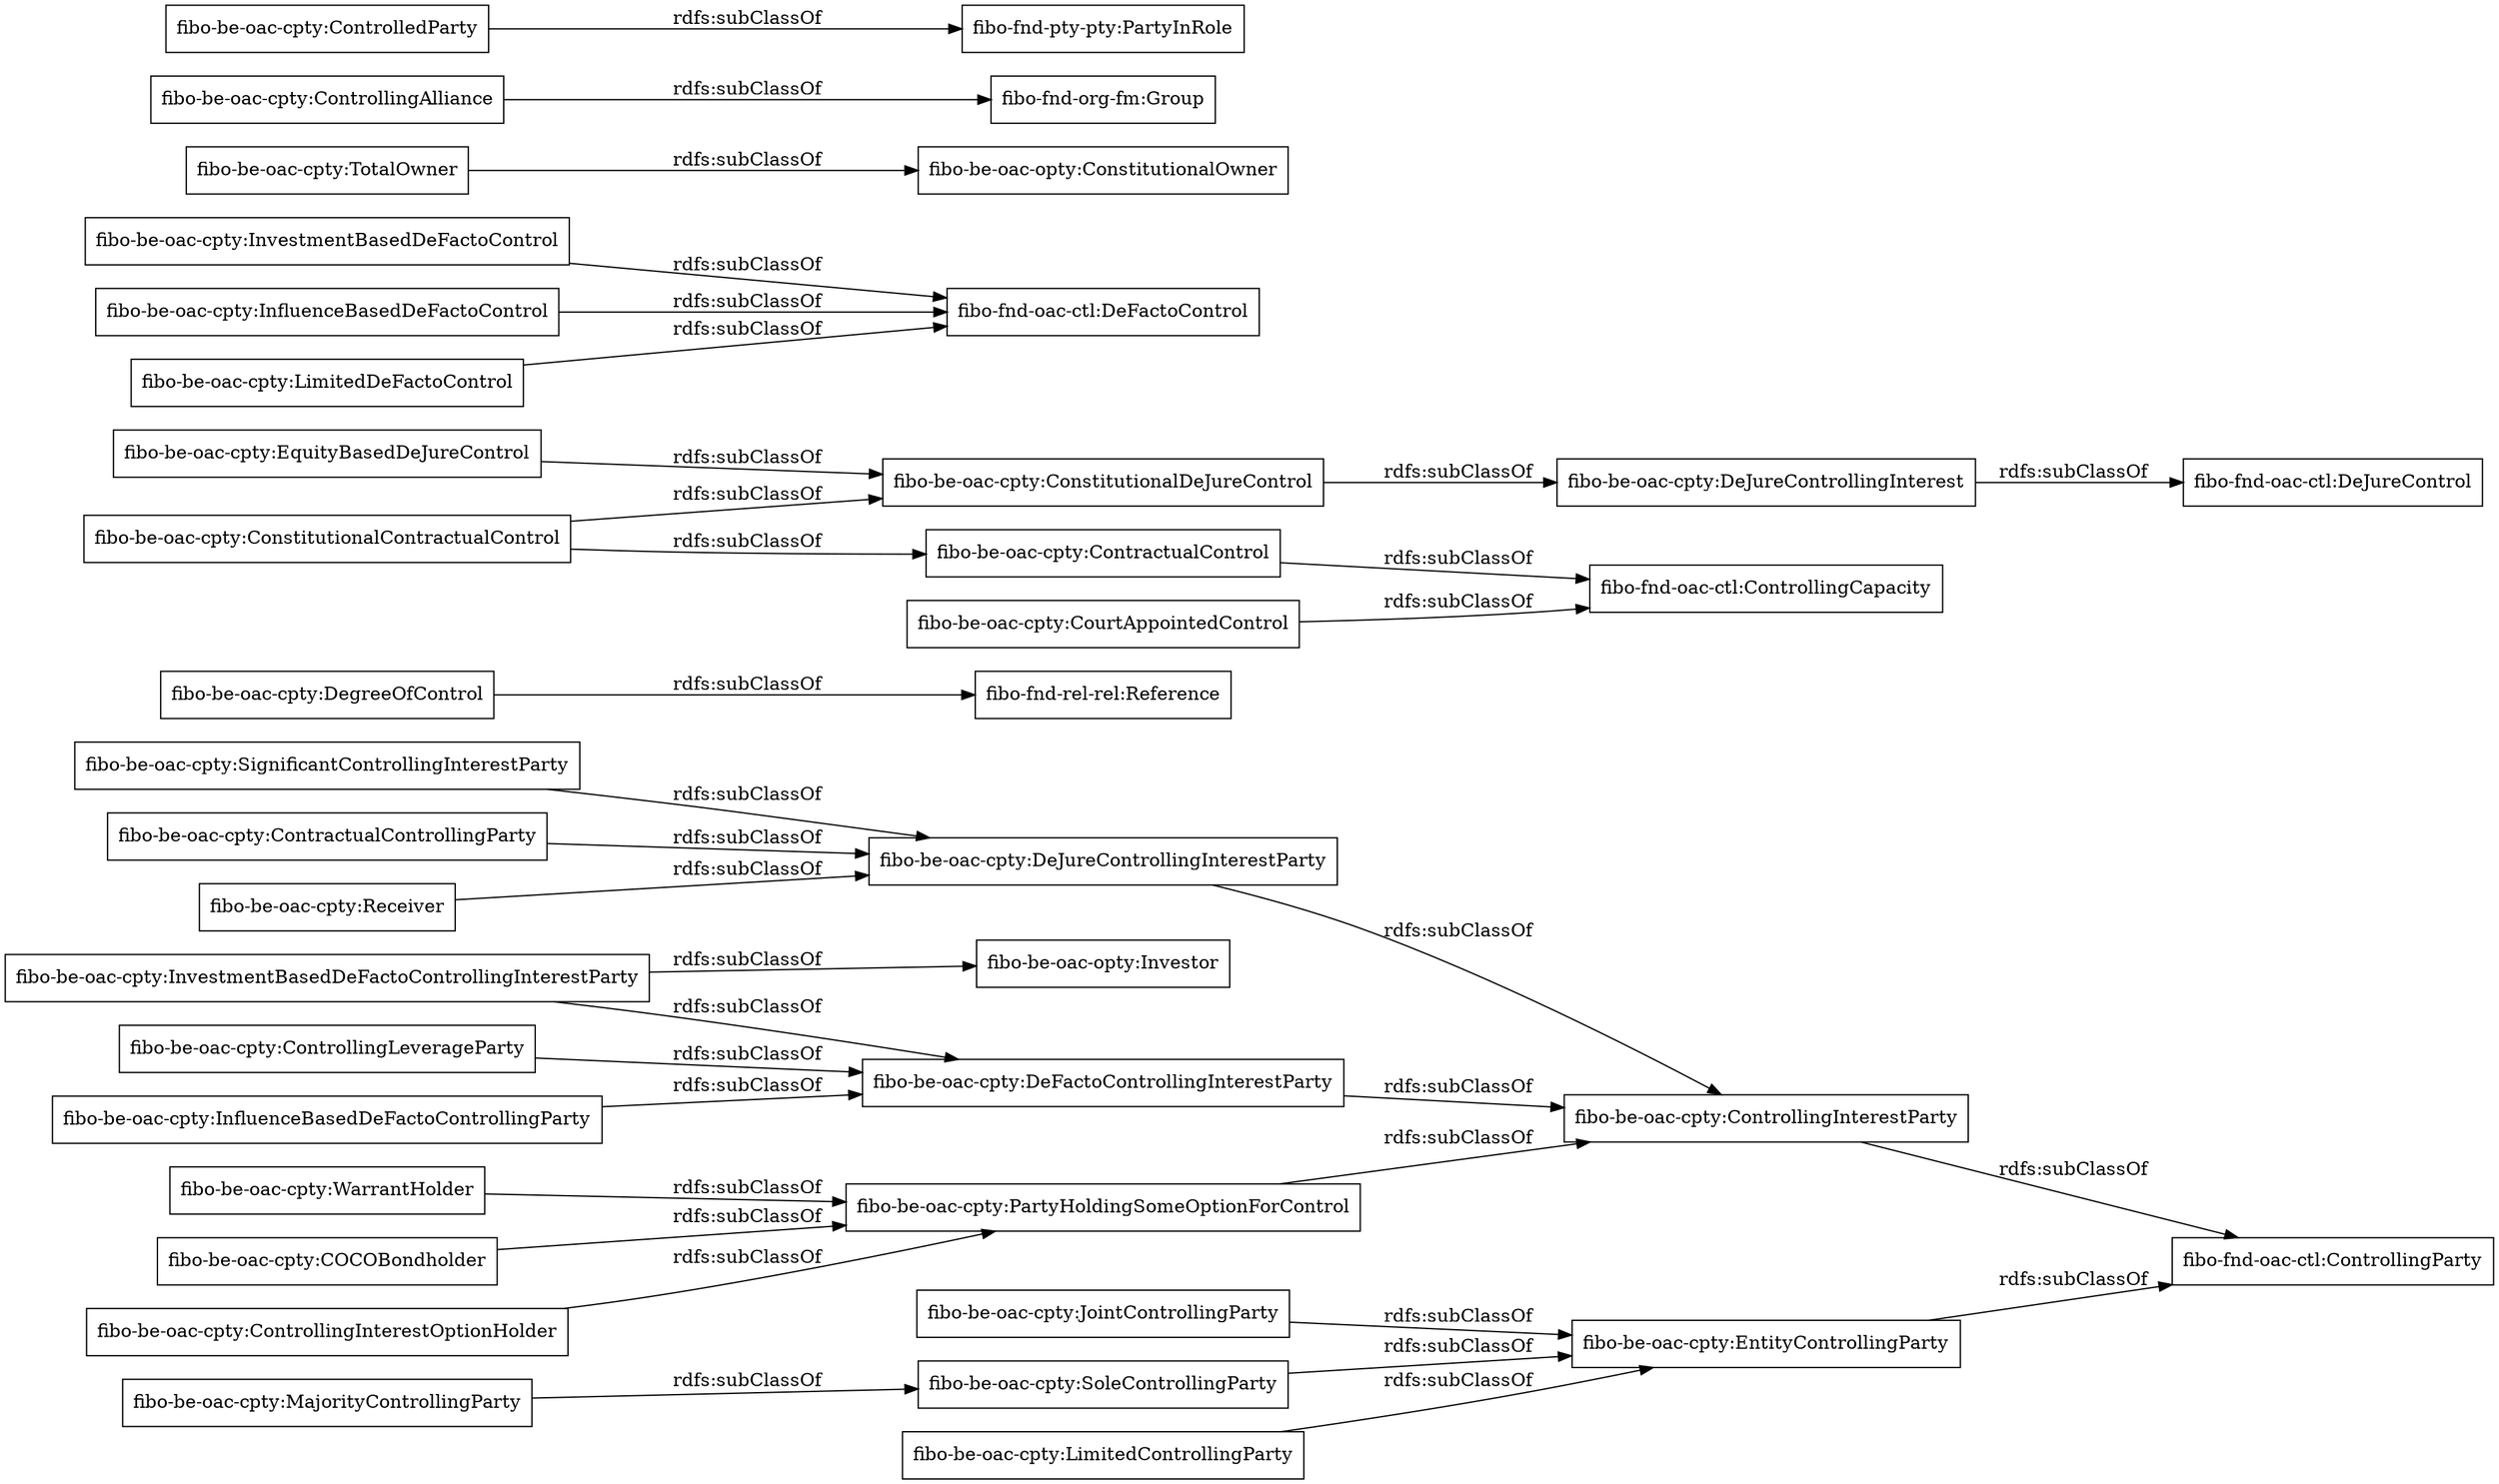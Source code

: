 digraph ar2dtool_diagram { 
rankdir=LR;
size="1000"
node [shape = rectangle, color="black"]; "fibo-be-oac-cpty:EntityControllingParty" "fibo-be-oac-cpty:DeJureControllingInterestParty" "fibo-be-oac-cpty:DegreeOfControl" "fibo-be-oac-cpty:ConstitutionalDeJureControl" "fibo-be-oac-cpty:DeFactoControllingInterestParty" "fibo-be-oac-cpty:Receiver" "fibo-be-oac-cpty:InvestmentBasedDeFactoControl" "fibo-be-oac-cpty:InfluenceBasedDeFactoControl" "fibo-be-oac-cpty:TotalOwner" "fibo-be-oac-cpty:ControllingAlliance" "fibo-be-oac-cpty:ControllingInterestOptionHolder" "fibo-be-oac-cpty:ControllingLeverageParty" "fibo-be-oac-cpty:DeJureControllingInterest" "fibo-be-oac-cpty:PartyHoldingSomeOptionForControl" "fibo-be-oac-cpty:JointControllingParty" "fibo-be-oac-cpty:CourtAppointedControl" "fibo-be-oac-cpty:InvestmentBasedDeFactoControllingInterestParty" "fibo-be-oac-cpty:ContractualControl" "fibo-be-oac-cpty:SignificantControllingInterestParty" "fibo-be-oac-cpty:WarrantHolder" "fibo-be-oac-cpty:EquityBasedDeJureControl" "fibo-be-oac-cpty:ConstitutionalContractualControl" "fibo-be-oac-cpty:LimitedDeFactoControl" "fibo-be-oac-cpty:ControlledParty" "fibo-be-oac-cpty:MajorityControllingParty" "fibo-be-oac-cpty:ContractualControllingParty" "fibo-be-oac-cpty:ControllingInterestParty" "fibo-be-oac-cpty:COCOBondholder" "fibo-be-oac-cpty:InfluenceBasedDeFactoControllingParty" "fibo-be-oac-cpty:SoleControllingParty" "fibo-be-oac-cpty:LimitedControllingParty" ; /*classes style*/
	"fibo-be-oac-cpty:LimitedDeFactoControl" -> "fibo-fnd-oac-ctl:DeFactoControl" [ label = "rdfs:subClassOf" ];
	"fibo-be-oac-cpty:ControllingInterestParty" -> "fibo-fnd-oac-ctl:ControllingParty" [ label = "rdfs:subClassOf" ];
	"fibo-be-oac-cpty:WarrantHolder" -> "fibo-be-oac-cpty:PartyHoldingSomeOptionForControl" [ label = "rdfs:subClassOf" ];
	"fibo-be-oac-cpty:COCOBondholder" -> "fibo-be-oac-cpty:PartyHoldingSomeOptionForControl" [ label = "rdfs:subClassOf" ];
	"fibo-be-oac-cpty:InfluenceBasedDeFactoControllingParty" -> "fibo-be-oac-cpty:DeFactoControllingInterestParty" [ label = "rdfs:subClassOf" ];
	"fibo-be-oac-cpty:ContractualControllingParty" -> "fibo-be-oac-cpty:DeJureControllingInterestParty" [ label = "rdfs:subClassOf" ];
	"fibo-be-oac-cpty:ControllingInterestOptionHolder" -> "fibo-be-oac-cpty:PartyHoldingSomeOptionForControl" [ label = "rdfs:subClassOf" ];
	"fibo-be-oac-cpty:ControllingAlliance" -> "fibo-fnd-org-fm:Group" [ label = "rdfs:subClassOf" ];
	"fibo-be-oac-cpty:SignificantControllingInterestParty" -> "fibo-be-oac-cpty:DeJureControllingInterestParty" [ label = "rdfs:subClassOf" ];
	"fibo-be-oac-cpty:DeFactoControllingInterestParty" -> "fibo-be-oac-cpty:ControllingInterestParty" [ label = "rdfs:subClassOf" ];
	"fibo-be-oac-cpty:DegreeOfControl" -> "fibo-fnd-rel-rel:Reference" [ label = "rdfs:subClassOf" ];
	"fibo-be-oac-cpty:PartyHoldingSomeOptionForControl" -> "fibo-be-oac-cpty:ControllingInterestParty" [ label = "rdfs:subClassOf" ];
	"fibo-be-oac-cpty:InvestmentBasedDeFactoControllingInterestParty" -> "fibo-be-oac-opty:Investor" [ label = "rdfs:subClassOf" ];
	"fibo-be-oac-cpty:InvestmentBasedDeFactoControllingInterestParty" -> "fibo-be-oac-cpty:DeFactoControllingInterestParty" [ label = "rdfs:subClassOf" ];
	"fibo-be-oac-cpty:DeJureControllingInterest" -> "fibo-fnd-oac-ctl:DeJureControl" [ label = "rdfs:subClassOf" ];
	"fibo-be-oac-cpty:EquityBasedDeJureControl" -> "fibo-be-oac-cpty:ConstitutionalDeJureControl" [ label = "rdfs:subClassOf" ];
	"fibo-be-oac-cpty:Receiver" -> "fibo-be-oac-cpty:DeJureControllingInterestParty" [ label = "rdfs:subClassOf" ];
	"fibo-be-oac-cpty:JointControllingParty" -> "fibo-be-oac-cpty:EntityControllingParty" [ label = "rdfs:subClassOf" ];
	"fibo-be-oac-cpty:ControlledParty" -> "fibo-fnd-pty-pty:PartyInRole" [ label = "rdfs:subClassOf" ];
	"fibo-be-oac-cpty:LimitedControllingParty" -> "fibo-be-oac-cpty:EntityControllingParty" [ label = "rdfs:subClassOf" ];
	"fibo-be-oac-cpty:SoleControllingParty" -> "fibo-be-oac-cpty:EntityControllingParty" [ label = "rdfs:subClassOf" ];
	"fibo-be-oac-cpty:TotalOwner" -> "fibo-be-oac-opty:ConstitutionalOwner" [ label = "rdfs:subClassOf" ];
	"fibo-be-oac-cpty:InvestmentBasedDeFactoControl" -> "fibo-fnd-oac-ctl:DeFactoControl" [ label = "rdfs:subClassOf" ];
	"fibo-be-oac-cpty:CourtAppointedControl" -> "fibo-fnd-oac-ctl:ControllingCapacity" [ label = "rdfs:subClassOf" ];
	"fibo-be-oac-cpty:DeJureControllingInterestParty" -> "fibo-be-oac-cpty:ControllingInterestParty" [ label = "rdfs:subClassOf" ];
	"fibo-be-oac-cpty:ConstitutionalDeJureControl" -> "fibo-be-oac-cpty:DeJureControllingInterest" [ label = "rdfs:subClassOf" ];
	"fibo-be-oac-cpty:EntityControllingParty" -> "fibo-fnd-oac-ctl:ControllingParty" [ label = "rdfs:subClassOf" ];
	"fibo-be-oac-cpty:ConstitutionalContractualControl" -> "fibo-be-oac-cpty:ContractualControl" [ label = "rdfs:subClassOf" ];
	"fibo-be-oac-cpty:ConstitutionalContractualControl" -> "fibo-be-oac-cpty:ConstitutionalDeJureControl" [ label = "rdfs:subClassOf" ];
	"fibo-be-oac-cpty:InfluenceBasedDeFactoControl" -> "fibo-fnd-oac-ctl:DeFactoControl" [ label = "rdfs:subClassOf" ];
	"fibo-be-oac-cpty:ControllingLeverageParty" -> "fibo-be-oac-cpty:DeFactoControllingInterestParty" [ label = "rdfs:subClassOf" ];
	"fibo-be-oac-cpty:MajorityControllingParty" -> "fibo-be-oac-cpty:SoleControllingParty" [ label = "rdfs:subClassOf" ];
	"fibo-be-oac-cpty:ContractualControl" -> "fibo-fnd-oac-ctl:ControllingCapacity" [ label = "rdfs:subClassOf" ];

}

